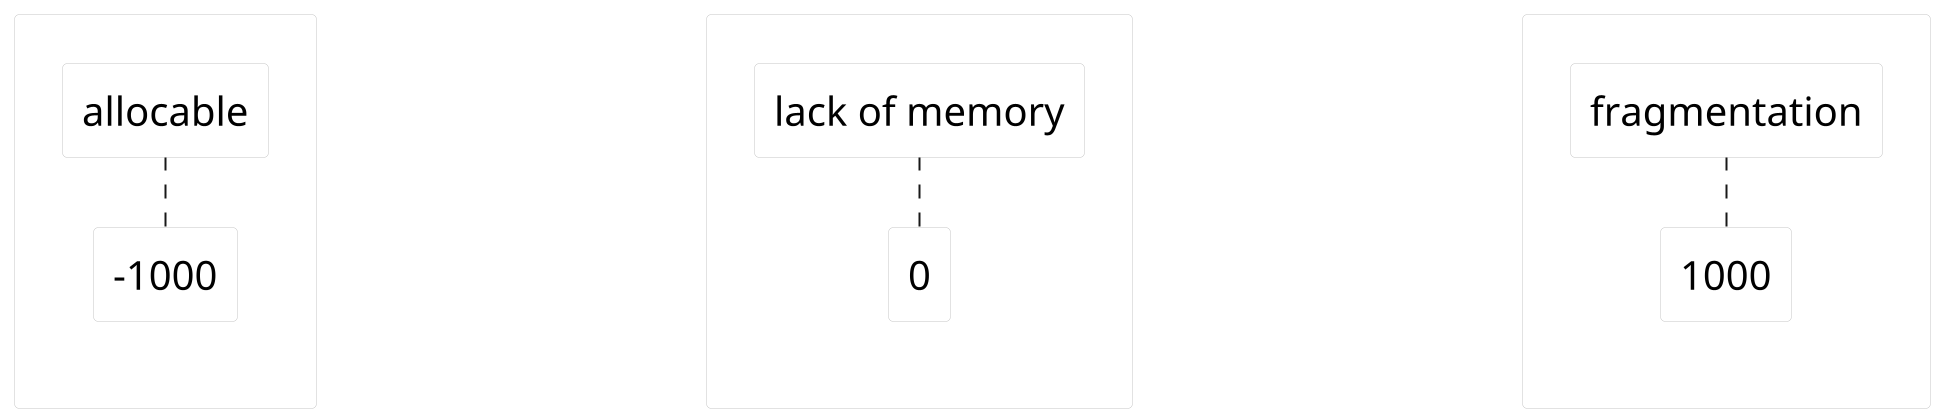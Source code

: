 @startuml

scale 2/1
left to right direction
skinparam Component {
    Style rectangle
    FontSize 20
    BackgroundColor transparent
    BorderThickness 0
}

skinparam Package {
    FontSize 20
    BorderThickness 0
    BackgroundColor transparent
    Style rectangle
}

skinparam Rectangle {
    FontSize 0
    BorderThickness 0
    BackgroundColor transparent
}

rectangle r1 {
    component "allocable" as r1_c1
    component "-1000" as r1_c2
    r1_c1-left.r1_c2
}

rectangle r2 {
    component "lack of memory" as r2_c1
    component "0" as r2_c2
    r2_c1-left.r2_c2
}

rectangle r3 {
    component "fragmentation" as r3_c1
    component "1000" as r3_c2
    r3_c1-left.r3_c2
}

r1-down[hidden]----r2
r2-down[hidden]----r3

@enduml
